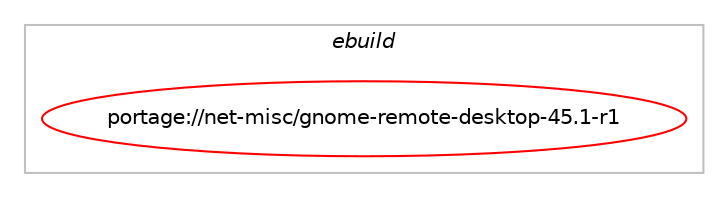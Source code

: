 digraph prolog {

# *************
# Graph options
# *************

newrank=true;
concentrate=true;
compound=true;
graph [rankdir=LR,fontname=Helvetica,fontsize=10,ranksep=1.5];#, ranksep=2.5, nodesep=0.2];
edge  [arrowhead=vee];
node  [fontname=Helvetica,fontsize=10];

# **********
# The ebuild
# **********

subgraph cluster_leftcol {
color=gray;
label=<<i>ebuild</i>>;
id [label="portage://net-misc/gnome-remote-desktop-45.1-r1", color=red, width=4, href="../net-misc/gnome-remote-desktop-45.1-r1.svg"];
}

# ****************
# The dependencies
# ****************

subgraph cluster_midcol {
color=gray;
label=<<i>dependencies</i>>;
subgraph cluster_compile {
fillcolor="#eeeeee";
style=filled;
label=<<i>compile</i>>;
# *** BEGIN UNKNOWN DEPENDENCY TYPE (TODO) ***
# id -> equal(use_conditional_group(positive,rdp,portage://net-misc/gnome-remote-desktop-45.1-r1,[package_dependency(portage://net-misc/gnome-remote-desktop-45.1-r1,install,no,media-libs,nv-codec-headers,greaterequal,[11.1.5.0,,,11.1.5.0],[],[]),package_dependency(portage://net-misc/gnome-remote-desktop-45.1-r1,install,no,net-misc,freerdp,greaterequal,[2.10.0,,,2.10.0],[slot(2),equal],[use(enable(server),none)]),package_dependency(portage://net-misc/gnome-remote-desktop-45.1-r1,install,no,sys-fs,fuse,greaterequal,[3.9.1,,,3.9.1],[slot(3)],[]),package_dependency(portage://net-misc/gnome-remote-desktop-45.1-r1,install,no,x11-libs,libxkbcommon,greaterequal,[1.0.0,,,1.0.0],[],[]),use_conditional_group(positive,aac,portage://net-misc/gnome-remote-desktop-45.1-r1,[package_dependency(portage://net-misc/gnome-remote-desktop-45.1-r1,install,no,media-libs,fdk-aac,none,[,,],any_same_slot,[])])]))
# *** END UNKNOWN DEPENDENCY TYPE (TODO) ***

# *** BEGIN UNKNOWN DEPENDENCY TYPE (TODO) ***
# id -> equal(use_conditional_group(positive,vnc,portage://net-misc/gnome-remote-desktop-45.1-r1,[package_dependency(portage://net-misc/gnome-remote-desktop-45.1-r1,install,no,net-libs,libvncserver,none,[,,],[],[])]))
# *** END UNKNOWN DEPENDENCY TYPE (TODO) ***

# *** BEGIN UNKNOWN DEPENDENCY TYPE (TODO) ***
# id -> equal(package_dependency(portage://net-misc/gnome-remote-desktop-45.1-r1,install,no,app-crypt,libsecret,none,[,,],[],[]))
# *** END UNKNOWN DEPENDENCY TYPE (TODO) ***

# *** BEGIN UNKNOWN DEPENDENCY TYPE (TODO) ***
# id -> equal(package_dependency(portage://net-misc/gnome-remote-desktop-45.1-r1,install,no,app-crypt,tpm2-tss,none,[,,],any_same_slot,[]))
# *** END UNKNOWN DEPENDENCY TYPE (TODO) ***

# *** BEGIN UNKNOWN DEPENDENCY TYPE (TODO) ***
# id -> equal(package_dependency(portage://net-misc/gnome-remote-desktop-45.1-r1,install,no,dev-libs,glib,greaterequal,[2.68,,,2.68],[slot(2)],[]))
# *** END UNKNOWN DEPENDENCY TYPE (TODO) ***

# *** BEGIN UNKNOWN DEPENDENCY TYPE (TODO) ***
# id -> equal(package_dependency(portage://net-misc/gnome-remote-desktop-45.1-r1,install,no,dev-libs,libei,greaterequal,[1.0.901,,,1.0.901],[],[]))
# *** END UNKNOWN DEPENDENCY TYPE (TODO) ***

# *** BEGIN UNKNOWN DEPENDENCY TYPE (TODO) ***
# id -> equal(package_dependency(portage://net-misc/gnome-remote-desktop-45.1-r1,install,no,media-libs,libepoxy,greaterequal,[1.4,,,1.4],[],[]))
# *** END UNKNOWN DEPENDENCY TYPE (TODO) ***

# *** BEGIN UNKNOWN DEPENDENCY TYPE (TODO) ***
# id -> equal(package_dependency(portage://net-misc/gnome-remote-desktop-45.1-r1,install,no,media-video,pipewire,greaterequal,[0.3.49,,,0.3.49],any_same_slot,[]))
# *** END UNKNOWN DEPENDENCY TYPE (TODO) ***

# *** BEGIN UNKNOWN DEPENDENCY TYPE (TODO) ***
# id -> equal(package_dependency(portage://net-misc/gnome-remote-desktop-45.1-r1,install,no,x11-libs,cairo,none,[,,],[],[]))
# *** END UNKNOWN DEPENDENCY TYPE (TODO) ***

# *** BEGIN UNKNOWN DEPENDENCY TYPE (TODO) ***
# id -> equal(package_dependency(portage://net-misc/gnome-remote-desktop-45.1-r1,install,no,x11-libs,libdrm,none,[,,],[],[]))
# *** END UNKNOWN DEPENDENCY TYPE (TODO) ***

# *** BEGIN UNKNOWN DEPENDENCY TYPE (TODO) ***
# id -> equal(package_dependency(portage://net-misc/gnome-remote-desktop-45.1-r1,install,no,x11-libs,libnotify,none,[,,],[],[]))
# *** END UNKNOWN DEPENDENCY TYPE (TODO) ***

}
subgraph cluster_compileandrun {
fillcolor="#eeeeee";
style=filled;
label=<<i>compile and run</i>>;
}
subgraph cluster_run {
fillcolor="#eeeeee";
style=filled;
label=<<i>run</i>>;
# *** BEGIN UNKNOWN DEPENDENCY TYPE (TODO) ***
# id -> equal(use_conditional_group(positive,rdp,portage://net-misc/gnome-remote-desktop-45.1-r1,[package_dependency(portage://net-misc/gnome-remote-desktop-45.1-r1,run,no,media-libs,nv-codec-headers,greaterequal,[11.1.5.0,,,11.1.5.0],[],[]),package_dependency(portage://net-misc/gnome-remote-desktop-45.1-r1,run,no,net-misc,freerdp,greaterequal,[2.10.0,,,2.10.0],[slot(2),equal],[use(enable(server),none)]),package_dependency(portage://net-misc/gnome-remote-desktop-45.1-r1,run,no,sys-fs,fuse,greaterequal,[3.9.1,,,3.9.1],[slot(3)],[]),package_dependency(portage://net-misc/gnome-remote-desktop-45.1-r1,run,no,x11-libs,libxkbcommon,greaterequal,[1.0.0,,,1.0.0],[],[]),use_conditional_group(positive,aac,portage://net-misc/gnome-remote-desktop-45.1-r1,[package_dependency(portage://net-misc/gnome-remote-desktop-45.1-r1,run,no,media-libs,fdk-aac,none,[,,],any_same_slot,[])])]))
# *** END UNKNOWN DEPENDENCY TYPE (TODO) ***

# *** BEGIN UNKNOWN DEPENDENCY TYPE (TODO) ***
# id -> equal(use_conditional_group(positive,vnc,portage://net-misc/gnome-remote-desktop-45.1-r1,[package_dependency(portage://net-misc/gnome-remote-desktop-45.1-r1,run,no,net-libs,libvncserver,none,[,,],[],[])]))
# *** END UNKNOWN DEPENDENCY TYPE (TODO) ***

# *** BEGIN UNKNOWN DEPENDENCY TYPE (TODO) ***
# id -> equal(package_dependency(portage://net-misc/gnome-remote-desktop-45.1-r1,run,no,app-crypt,libsecret,none,[,,],[],[]))
# *** END UNKNOWN DEPENDENCY TYPE (TODO) ***

# *** BEGIN UNKNOWN DEPENDENCY TYPE (TODO) ***
# id -> equal(package_dependency(portage://net-misc/gnome-remote-desktop-45.1-r1,run,no,app-crypt,tpm2-tss,none,[,,],any_same_slot,[]))
# *** END UNKNOWN DEPENDENCY TYPE (TODO) ***

# *** BEGIN UNKNOWN DEPENDENCY TYPE (TODO) ***
# id -> equal(package_dependency(portage://net-misc/gnome-remote-desktop-45.1-r1,run,no,dev-libs,glib,greaterequal,[2.68,,,2.68],[slot(2)],[]))
# *** END UNKNOWN DEPENDENCY TYPE (TODO) ***

# *** BEGIN UNKNOWN DEPENDENCY TYPE (TODO) ***
# id -> equal(package_dependency(portage://net-misc/gnome-remote-desktop-45.1-r1,run,no,dev-libs,libei,greaterequal,[1.0.901,,,1.0.901],[],[]))
# *** END UNKNOWN DEPENDENCY TYPE (TODO) ***

# *** BEGIN UNKNOWN DEPENDENCY TYPE (TODO) ***
# id -> equal(package_dependency(portage://net-misc/gnome-remote-desktop-45.1-r1,run,no,media-libs,libepoxy,greaterequal,[1.4,,,1.4],[],[]))
# *** END UNKNOWN DEPENDENCY TYPE (TODO) ***

# *** BEGIN UNKNOWN DEPENDENCY TYPE (TODO) ***
# id -> equal(package_dependency(portage://net-misc/gnome-remote-desktop-45.1-r1,run,no,media-video,pipewire,greaterequal,[0.3.49,,,0.3.49],any_same_slot,[]))
# *** END UNKNOWN DEPENDENCY TYPE (TODO) ***

# *** BEGIN UNKNOWN DEPENDENCY TYPE (TODO) ***
# id -> equal(package_dependency(portage://net-misc/gnome-remote-desktop-45.1-r1,run,no,x11-libs,cairo,none,[,,],[],[]))
# *** END UNKNOWN DEPENDENCY TYPE (TODO) ***

# *** BEGIN UNKNOWN DEPENDENCY TYPE (TODO) ***
# id -> equal(package_dependency(portage://net-misc/gnome-remote-desktop-45.1-r1,run,no,x11-libs,libdrm,none,[,,],[],[]))
# *** END UNKNOWN DEPENDENCY TYPE (TODO) ***

# *** BEGIN UNKNOWN DEPENDENCY TYPE (TODO) ***
# id -> equal(package_dependency(portage://net-misc/gnome-remote-desktop-45.1-r1,run,no,x11-libs,libnotify,none,[,,],[],[]))
# *** END UNKNOWN DEPENDENCY TYPE (TODO) ***

# *** BEGIN UNKNOWN DEPENDENCY TYPE (TODO) ***
# id -> equal(package_dependency(portage://net-misc/gnome-remote-desktop-45.1-r1,run,no,x11-wm,mutter,none,[,,],[],[use(enable(screencast),none)]))
# *** END UNKNOWN DEPENDENCY TYPE (TODO) ***

}
}

# **************
# The candidates
# **************

subgraph cluster_choices {
rank=same;
color=gray;
label=<<i>candidates</i>>;

}

}
